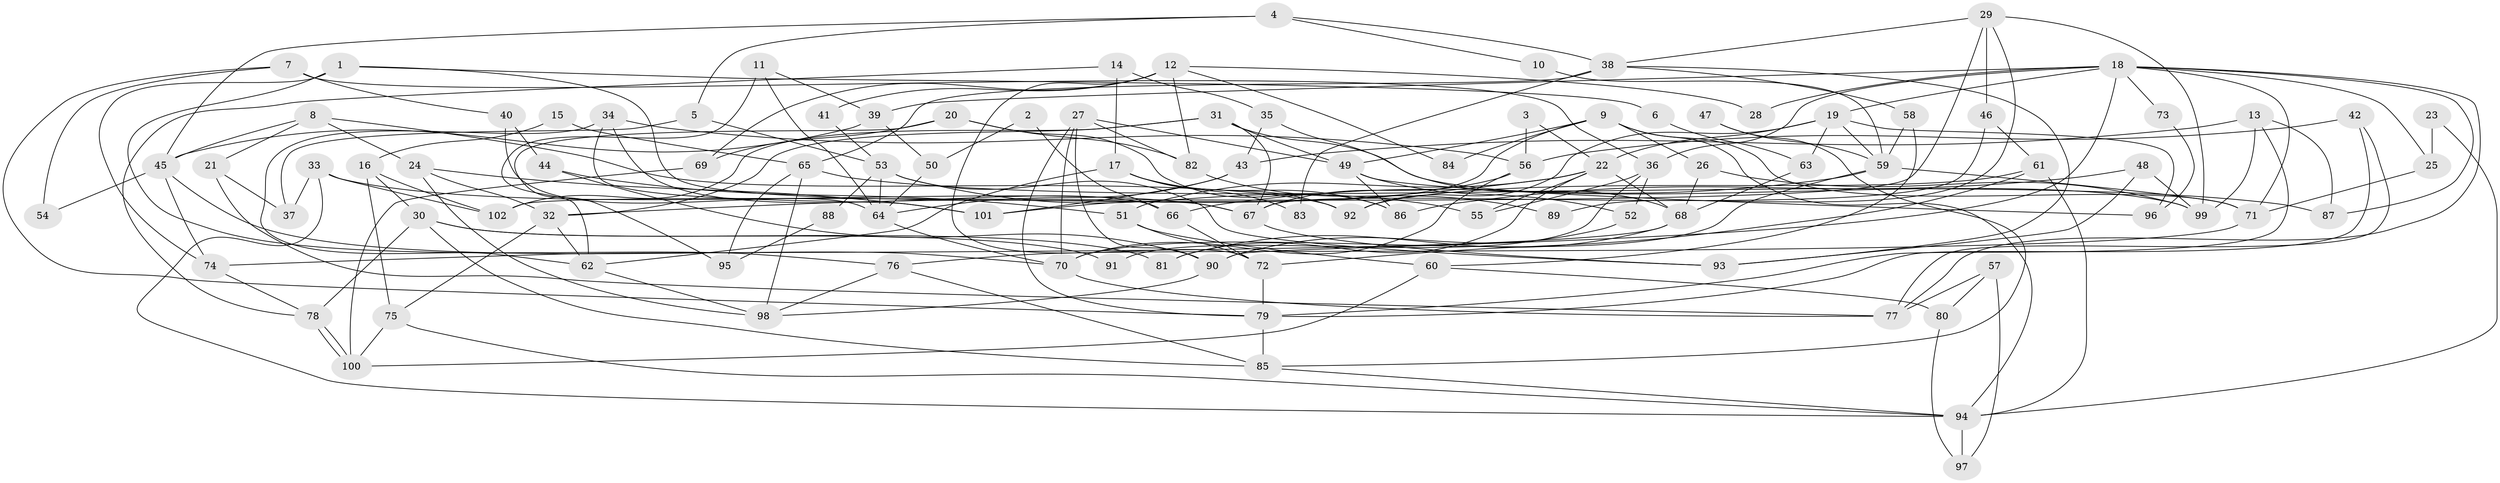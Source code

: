 // Generated by graph-tools (version 1.1) at 2025/01/03/09/25 03:01:59]
// undirected, 102 vertices, 204 edges
graph export_dot {
graph [start="1"]
  node [color=gray90,style=filled];
  1;
  2;
  3;
  4;
  5;
  6;
  7;
  8;
  9;
  10;
  11;
  12;
  13;
  14;
  15;
  16;
  17;
  18;
  19;
  20;
  21;
  22;
  23;
  24;
  25;
  26;
  27;
  28;
  29;
  30;
  31;
  32;
  33;
  34;
  35;
  36;
  37;
  38;
  39;
  40;
  41;
  42;
  43;
  44;
  45;
  46;
  47;
  48;
  49;
  50;
  51;
  52;
  53;
  54;
  55;
  56;
  57;
  58;
  59;
  60;
  61;
  62;
  63;
  64;
  65;
  66;
  67;
  68;
  69;
  70;
  71;
  72;
  73;
  74;
  75;
  76;
  77;
  78;
  79;
  80;
  81;
  82;
  83;
  84;
  85;
  86;
  87;
  88;
  89;
  90;
  91;
  92;
  93;
  94;
  95;
  96;
  97;
  98;
  99;
  100;
  101;
  102;
  1 -- 76;
  1 -- 67;
  1 -- 6;
  1 -- 74;
  2 -- 66;
  2 -- 50;
  3 -- 56;
  3 -- 22;
  4 -- 38;
  4 -- 45;
  4 -- 5;
  4 -- 10;
  5 -- 53;
  5 -- 37;
  6 -- 63;
  7 -- 79;
  7 -- 36;
  7 -- 40;
  7 -- 54;
  8 -- 45;
  8 -- 24;
  8 -- 21;
  8 -- 92;
  9 -- 26;
  9 -- 71;
  9 -- 49;
  9 -- 84;
  9 -- 94;
  9 -- 101;
  10 -- 59;
  11 -- 39;
  11 -- 64;
  11 -- 62;
  12 -- 72;
  12 -- 69;
  12 -- 28;
  12 -- 41;
  12 -- 82;
  12 -- 84;
  13 -- 43;
  13 -- 79;
  13 -- 87;
  13 -- 99;
  14 -- 17;
  14 -- 78;
  14 -- 35;
  15 -- 65;
  15 -- 16;
  16 -- 75;
  16 -- 102;
  16 -- 30;
  17 -- 92;
  17 -- 62;
  17 -- 83;
  17 -- 86;
  18 -- 90;
  18 -- 77;
  18 -- 19;
  18 -- 25;
  18 -- 28;
  18 -- 36;
  18 -- 39;
  18 -- 71;
  18 -- 73;
  18 -- 87;
  19 -- 59;
  19 -- 22;
  19 -- 63;
  19 -- 92;
  19 -- 96;
  20 -- 86;
  20 -- 82;
  20 -- 69;
  20 -- 95;
  21 -- 37;
  21 -- 77;
  22 -- 32;
  22 -- 51;
  22 -- 55;
  22 -- 68;
  22 -- 81;
  23 -- 94;
  23 -- 25;
  24 -- 32;
  24 -- 98;
  24 -- 101;
  25 -- 71;
  26 -- 68;
  26 -- 99;
  27 -- 70;
  27 -- 90;
  27 -- 49;
  27 -- 79;
  27 -- 82;
  29 -- 102;
  29 -- 99;
  29 -- 38;
  29 -- 46;
  29 -- 89;
  30 -- 81;
  30 -- 78;
  30 -- 85;
  30 -- 91;
  31 -- 49;
  31 -- 67;
  31 -- 32;
  31 -- 99;
  31 -- 102;
  32 -- 62;
  32 -- 75;
  33 -- 67;
  33 -- 94;
  33 -- 37;
  33 -- 102;
  34 -- 56;
  34 -- 101;
  34 -- 62;
  34 -- 66;
  35 -- 68;
  35 -- 43;
  36 -- 52;
  36 -- 55;
  36 -- 91;
  38 -- 65;
  38 -- 58;
  38 -- 83;
  38 -- 93;
  39 -- 45;
  39 -- 50;
  40 -- 64;
  40 -- 44;
  41 -- 53;
  42 -- 77;
  42 -- 79;
  42 -- 56;
  43 -- 101;
  43 -- 64;
  44 -- 51;
  44 -- 90;
  45 -- 70;
  45 -- 74;
  45 -- 54;
  46 -- 61;
  46 -- 67;
  47 -- 59;
  47 -- 85;
  48 -- 86;
  48 -- 99;
  48 -- 93;
  49 -- 52;
  49 -- 86;
  49 -- 96;
  50 -- 64;
  51 -- 72;
  51 -- 60;
  52 -- 90;
  53 -- 55;
  53 -- 93;
  53 -- 64;
  53 -- 88;
  56 -- 67;
  56 -- 70;
  57 -- 77;
  57 -- 97;
  57 -- 80;
  58 -- 59;
  58 -- 60;
  59 -- 70;
  59 -- 66;
  59 -- 71;
  60 -- 80;
  60 -- 100;
  61 -- 94;
  61 -- 92;
  61 -- 72;
  62 -- 98;
  63 -- 68;
  64 -- 70;
  65 -- 98;
  65 -- 87;
  65 -- 95;
  66 -- 72;
  67 -- 93;
  68 -- 74;
  68 -- 81;
  69 -- 100;
  70 -- 77;
  71 -- 76;
  72 -- 79;
  73 -- 96;
  74 -- 78;
  75 -- 100;
  75 -- 94;
  76 -- 85;
  76 -- 98;
  78 -- 100;
  78 -- 100;
  79 -- 85;
  80 -- 97;
  82 -- 89;
  85 -- 94;
  88 -- 95;
  90 -- 98;
  94 -- 97;
}
